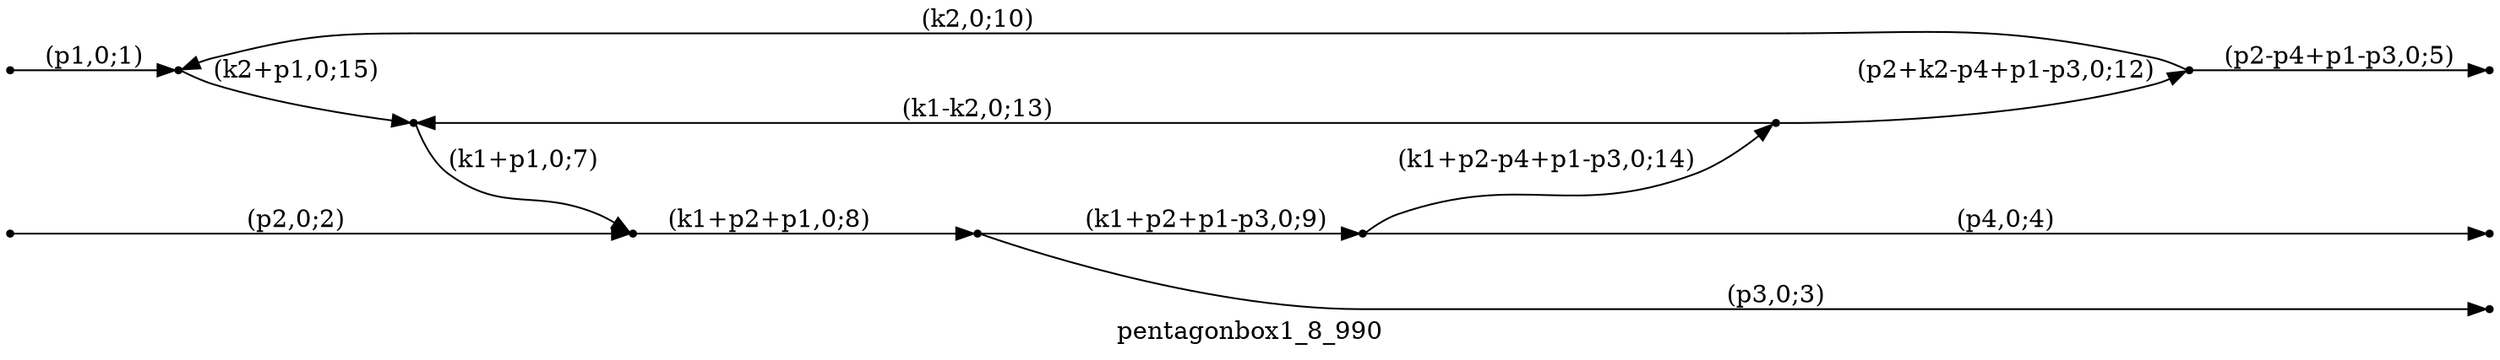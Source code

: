 digraph pentagonbox1_8_990 {
  label="pentagonbox1_8_990";
  rankdir="LR";
  subgraph edges {
    -1 -> 7 [label="(p1,0;1)"];
    -2 -> 1 [label="(p2,0;2)"];
    2 -> -3 [label="(p3,0;3)"];
    6 -> -4 [label="(p4,0;4)"];
    3 -> -5 [label="(p2-p4+p1-p3,0;5)"];
    5 -> 1 [label="(k1+p1,0;7)"];
    1 -> 2 [label="(k1+p2+p1,0;8)"];
    2 -> 6 [label="(k1+p2+p1-p3,0;9)"];
    3 -> 7 [label="(k2,0;10)"];
    4 -> 3 [label="(p2+k2-p4+p1-p3,0;12)"];
    4 -> 5 [label="(k1-k2,0;13)"];
    6 -> 4 [label="(k1+p2-p4+p1-p3,0;14)"];
    7 -> 5 [label="(k2+p1,0;15)"];
  }
  subgraph incoming { rank="source"; -1; -2; }
  subgraph outgoing { rank="sink"; -3; -4; -5; }
-5 [shape=point];
-4 [shape=point];
-3 [shape=point];
-2 [shape=point];
-1 [shape=point];
1 [shape=point];
2 [shape=point];
3 [shape=point];
4 [shape=point];
5 [shape=point];
6 [shape=point];
7 [shape=point];
}

